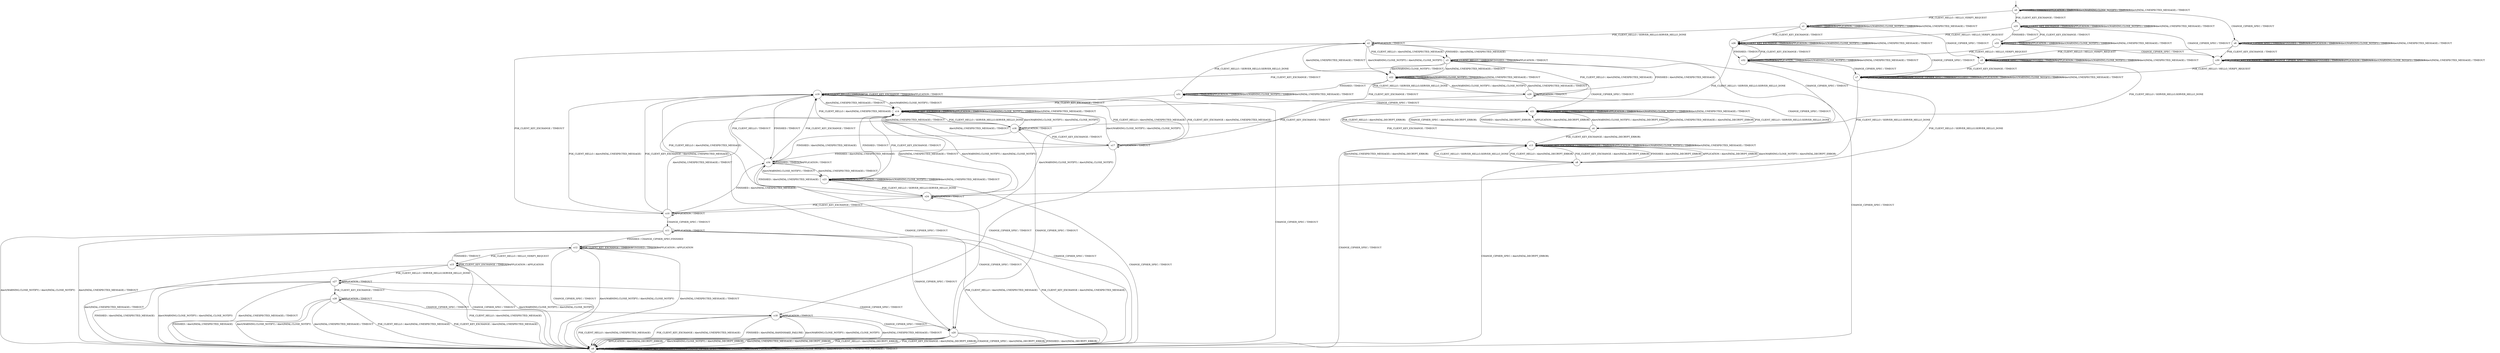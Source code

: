 digraph g {

	s0 [shape="circle" label="s0"];
	s1 [shape="circle" label="s1"];
	s2 [shape="circle" label="s2"];
	s3 [shape="circle" label="s3"];
	s4 [shape="circle" label="s4"];
	s5 [shape="circle" label="s5"];
	s6 [shape="circle" label="s6"];
	s7 [shape="circle" label="s7"];
	s8 [shape="circle" label="s8"];
	s9 [shape="circle" label="s9"];
	s10 [shape="circle" label="s10"];
	s11 [shape="circle" label="s11"];
	s12 [shape="circle" label="s12"];
	s13 [shape="circle" label="s13"];
	s14 [shape="circle" label="s14"];
	s15 [shape="circle" label="s15"];
	s16 [shape="circle" label="s16"];
	s17 [shape="circle" label="s17"];
	s18 [shape="circle" label="s18"];
	s19 [shape="circle" label="s19"];
	s20 [shape="circle" label="s20"];
	s21 [shape="circle" label="s21"];
	s22 [shape="circle" label="s22"];
	s23 [shape="circle" label="s23"];
	s24 [shape="circle" label="s24"];
	s25 [shape="circle" label="s25"];
	s26 [shape="circle" label="s26"];
	s27 [shape="circle" label="s27"];
	s28 [shape="circle" label="s28"];
	s29 [shape="circle" label="s29"];
	s30 [shape="circle" label="s30"];
	s31 [shape="circle" label="s31"];
	s32 [shape="circle" label="s32"];
	s33 [shape="circle" label="s33"];
	s34 [shape="circle" label="s34"];
	s0 -> s1 [label="PSK_CLIENT_HELLO / HELLO_VERIFY_REQUEST"];
	s0 -> s25 [label="PSK_CLIENT_KEY_EXCHANGE / TIMEOUT"];
	s0 -> s6 [label="CHANGE_CIPHER_SPEC / TIMEOUT"];
	s0 -> s0 [label="FINISHED / TIMEOUT"];
	s0 -> s0 [label="APPLICATION / TIMEOUT"];
	s0 -> s0 [label="Alert(WARNING,CLOSE_NOTIFY) / TIMEOUT"];
	s0 -> s0 [label="Alert(FATAL,UNEXPECTED_MESSAGE) / TIMEOUT"];
	s1 -> s2 [label="PSK_CLIENT_HELLO / SERVER_HELLO,SERVER_HELLO_DONE"];
	s1 -> s26 [label="PSK_CLIENT_KEY_EXCHANGE / TIMEOUT"];
	s1 -> s5 [label="CHANGE_CIPHER_SPEC / TIMEOUT"];
	s1 -> s1 [label="FINISHED / TIMEOUT"];
	s1 -> s1 [label="APPLICATION / TIMEOUT"];
	s1 -> s1 [label="Alert(WARNING,CLOSE_NOTIFY) / TIMEOUT"];
	s1 -> s1 [label="Alert(FATAL,UNEXPECTED_MESSAGE) / TIMEOUT"];
	s2 -> s3 [label="PSK_CLIENT_HELLO / Alert(FATAL,UNEXPECTED_MESSAGE)"];
	s2 -> s10 [label="PSK_CLIENT_KEY_EXCHANGE / TIMEOUT"];
	s2 -> s4 [label="CHANGE_CIPHER_SPEC / TIMEOUT"];
	s2 -> s3 [label="FINISHED / Alert(FATAL,UNEXPECTED_MESSAGE)"];
	s2 -> s2 [label="APPLICATION / TIMEOUT"];
	s2 -> s22 [label="Alert(WARNING,CLOSE_NOTIFY) / Alert(FATAL,CLOSE_NOTIFY)"];
	s2 -> s22 [label="Alert(FATAL,UNEXPECTED_MESSAGE) / TIMEOUT"];
	s3 -> s3 [label="PSK_CLIENT_HELLO / TIMEOUT"];
	s3 -> s19 [label="PSK_CLIENT_KEY_EXCHANGE / TIMEOUT"];
	s3 -> s9 [label="CHANGE_CIPHER_SPEC / TIMEOUT"];
	s3 -> s3 [label="FINISHED / TIMEOUT"];
	s3 -> s3 [label="APPLICATION / TIMEOUT"];
	s3 -> s22 [label="Alert(WARNING,CLOSE_NOTIFY) / TIMEOUT"];
	s3 -> s22 [label="Alert(FATAL,UNEXPECTED_MESSAGE) / TIMEOUT"];
	s4 -> s21 [label="PSK_CLIENT_HELLO / Alert(FATAL,DECRYPT_ERROR)"];
	s4 -> s13 [label="PSK_CLIENT_KEY_EXCHANGE / Alert(FATAL,DECRYPT_ERROR)"];
	s4 -> s21 [label="CHANGE_CIPHER_SPEC / Alert(FATAL,DECRYPT_ERROR)"];
	s4 -> s21 [label="FINISHED / Alert(FATAL,DECRYPT_ERROR)"];
	s4 -> s21 [label="APPLICATION / Alert(FATAL,DECRYPT_ERROR)"];
	s4 -> s21 [label="Alert(WARNING,CLOSE_NOTIFY) / Alert(FATAL,DECRYPT_ERROR)"];
	s4 -> s21 [label="Alert(FATAL,UNEXPECTED_MESSAGE) / Alert(FATAL,DECRYPT_ERROR)"];
	s5 -> s4 [label="PSK_CLIENT_HELLO / SERVER_HELLO,SERVER_HELLO_DONE"];
	s5 -> s7 [label="PSK_CLIENT_KEY_EXCHANGE / TIMEOUT"];
	s5 -> s5 [label="CHANGE_CIPHER_SPEC / TIMEOUT"];
	s5 -> s5 [label="FINISHED / TIMEOUT"];
	s5 -> s5 [label="APPLICATION / TIMEOUT"];
	s5 -> s5 [label="Alert(WARNING,CLOSE_NOTIFY) / TIMEOUT"];
	s5 -> s5 [label="Alert(FATAL,UNEXPECTED_MESSAGE) / TIMEOUT"];
	s6 -> s5 [label="PSK_CLIENT_HELLO / HELLO_VERIFY_REQUEST"];
	s6 -> s30 [label="PSK_CLIENT_KEY_EXCHANGE / TIMEOUT"];
	s6 -> s6 [label="CHANGE_CIPHER_SPEC / TIMEOUT"];
	s6 -> s6 [label="FINISHED / TIMEOUT"];
	s6 -> s6 [label="APPLICATION / TIMEOUT"];
	s6 -> s6 [label="Alert(WARNING,CLOSE_NOTIFY) / TIMEOUT"];
	s6 -> s6 [label="Alert(FATAL,UNEXPECTED_MESSAGE) / TIMEOUT"];
	s7 -> s8 [label="PSK_CLIENT_HELLO / SERVER_HELLO,SERVER_HELLO_DONE"];
	s7 -> s7 [label="PSK_CLIENT_KEY_EXCHANGE / TIMEOUT"];
	s7 -> s7 [label="CHANGE_CIPHER_SPEC / TIMEOUT"];
	s7 -> s7 [label="FINISHED / TIMEOUT"];
	s7 -> s7 [label="APPLICATION / TIMEOUT"];
	s7 -> s7 [label="Alert(WARNING,CLOSE_NOTIFY) / TIMEOUT"];
	s7 -> s7 [label="Alert(FATAL,UNEXPECTED_MESSAGE) / TIMEOUT"];
	s8 -> s13 [label="PSK_CLIENT_HELLO / Alert(FATAL,DECRYPT_ERROR)"];
	s8 -> s13 [label="PSK_CLIENT_KEY_EXCHANGE / Alert(FATAL,DECRYPT_ERROR)"];
	s8 -> s9 [label="CHANGE_CIPHER_SPEC / Alert(FATAL,DECRYPT_ERROR)"];
	s8 -> s13 [label="FINISHED / Alert(FATAL,DECRYPT_ERROR)"];
	s8 -> s13 [label="APPLICATION / Alert(FATAL,DECRYPT_ERROR)"];
	s8 -> s13 [label="Alert(WARNING,CLOSE_NOTIFY) / Alert(FATAL,DECRYPT_ERROR)"];
	s8 -> s13 [label="Alert(FATAL,UNEXPECTED_MESSAGE) / Alert(FATAL,DECRYPT_ERROR)"];
	s9 -> s9 [label="PSK_CLIENT_HELLO / TIMEOUT"];
	s9 -> s9 [label="PSK_CLIENT_KEY_EXCHANGE / TIMEOUT"];
	s9 -> s9 [label="CHANGE_CIPHER_SPEC / TIMEOUT"];
	s9 -> s9 [label="FINISHED / TIMEOUT"];
	s9 -> s9 [label="APPLICATION / TIMEOUT"];
	s9 -> s9 [label="Alert(WARNING,CLOSE_NOTIFY) / TIMEOUT"];
	s9 -> s9 [label="Alert(FATAL,UNEXPECTED_MESSAGE) / TIMEOUT"];
	s10 -> s19 [label="PSK_CLIENT_HELLO / Alert(FATAL,UNEXPECTED_MESSAGE)"];
	s10 -> s19 [label="PSK_CLIENT_KEY_EXCHANGE / Alert(FATAL,UNEXPECTED_MESSAGE)"];
	s10 -> s11 [label="CHANGE_CIPHER_SPEC / TIMEOUT"];
	s10 -> s34 [label="FINISHED / Alert(FATAL,UNEXPECTED_MESSAGE)"];
	s10 -> s10 [label="APPLICATION / TIMEOUT"];
	s10 -> s14 [label="Alert(WARNING,CLOSE_NOTIFY) / Alert(FATAL,CLOSE_NOTIFY)"];
	s10 -> s14 [label="Alert(FATAL,UNEXPECTED_MESSAGE) / TIMEOUT"];
	s11 -> s9 [label="PSK_CLIENT_HELLO / Alert(FATAL,UNEXPECTED_MESSAGE)"];
	s11 -> s9 [label="PSK_CLIENT_KEY_EXCHANGE / Alert(FATAL,UNEXPECTED_MESSAGE)"];
	s11 -> s20 [label="CHANGE_CIPHER_SPEC / TIMEOUT"];
	s11 -> s12 [label="FINISHED / CHANGE_CIPHER_SPEC,FINISHED"];
	s11 -> s11 [label="APPLICATION / TIMEOUT"];
	s11 -> s9 [label="Alert(WARNING,CLOSE_NOTIFY) / Alert(FATAL,CLOSE_NOTIFY)"];
	s11 -> s9 [label="Alert(FATAL,UNEXPECTED_MESSAGE) / TIMEOUT"];
	s12 -> s15 [label="PSK_CLIENT_HELLO / HELLO_VERIFY_REQUEST"];
	s12 -> s12 [label="PSK_CLIENT_KEY_EXCHANGE / TIMEOUT"];
	s12 -> s9 [label="CHANGE_CIPHER_SPEC / TIMEOUT"];
	s12 -> s12 [label="FINISHED / TIMEOUT"];
	s12 -> s12 [label="APPLICATION / APPLICATION"];
	s12 -> s9 [label="Alert(WARNING,CLOSE_NOTIFY) / Alert(FATAL,CLOSE_NOTIFY)"];
	s12 -> s9 [label="Alert(FATAL,UNEXPECTED_MESSAGE) / TIMEOUT"];
	s13 -> s8 [label="PSK_CLIENT_HELLO / SERVER_HELLO,SERVER_HELLO_DONE"];
	s13 -> s13 [label="PSK_CLIENT_KEY_EXCHANGE / TIMEOUT"];
	s13 -> s9 [label="CHANGE_CIPHER_SPEC / TIMEOUT"];
	s13 -> s13 [label="FINISHED / TIMEOUT"];
	s13 -> s13 [label="APPLICATION / TIMEOUT"];
	s13 -> s13 [label="Alert(WARNING,CLOSE_NOTIFY) / TIMEOUT"];
	s13 -> s13 [label="Alert(FATAL,UNEXPECTED_MESSAGE) / TIMEOUT"];
	s14 -> s16 [label="PSK_CLIENT_HELLO / SERVER_HELLO,SERVER_HELLO_DONE"];
	s14 -> s14 [label="PSK_CLIENT_KEY_EXCHANGE / TIMEOUT"];
	s14 -> s9 [label="CHANGE_CIPHER_SPEC / TIMEOUT"];
	s14 -> s23 [label="FINISHED / TIMEOUT"];
	s14 -> s14 [label="APPLICATION / TIMEOUT"];
	s14 -> s14 [label="Alert(WARNING,CLOSE_NOTIFY) / TIMEOUT"];
	s14 -> s14 [label="Alert(FATAL,UNEXPECTED_MESSAGE) / TIMEOUT"];
	s15 -> s27 [label="PSK_CLIENT_HELLO / SERVER_HELLO,SERVER_HELLO_DONE"];
	s15 -> s15 [label="PSK_CLIENT_KEY_EXCHANGE / TIMEOUT"];
	s15 -> s9 [label="CHANGE_CIPHER_SPEC / TIMEOUT"];
	s15 -> s12 [label="FINISHED / TIMEOUT"];
	s15 -> s15 [label="APPLICATION / APPLICATION"];
	s15 -> s9 [label="Alert(WARNING,CLOSE_NOTIFY) / Alert(FATAL,CLOSE_NOTIFY)"];
	s15 -> s9 [label="Alert(FATAL,UNEXPECTED_MESSAGE) / TIMEOUT"];
	s16 -> s19 [label="PSK_CLIENT_HELLO / Alert(FATAL,UNEXPECTED_MESSAGE)"];
	s16 -> s17 [label="PSK_CLIENT_KEY_EXCHANGE / TIMEOUT"];
	s16 -> s20 [label="CHANGE_CIPHER_SPEC / TIMEOUT"];
	s16 -> s34 [label="FINISHED / Alert(FATAL,UNEXPECTED_MESSAGE)"];
	s16 -> s16 [label="APPLICATION / TIMEOUT"];
	s16 -> s14 [label="Alert(WARNING,CLOSE_NOTIFY) / Alert(FATAL,CLOSE_NOTIFY)"];
	s16 -> s14 [label="Alert(FATAL,UNEXPECTED_MESSAGE) / TIMEOUT"];
	s17 -> s19 [label="PSK_CLIENT_HELLO / Alert(FATAL,UNEXPECTED_MESSAGE)"];
	s17 -> s19 [label="PSK_CLIENT_KEY_EXCHANGE / Alert(FATAL,UNEXPECTED_MESSAGE)"];
	s17 -> s18 [label="CHANGE_CIPHER_SPEC / TIMEOUT"];
	s17 -> s34 [label="FINISHED / Alert(FATAL,UNEXPECTED_MESSAGE)"];
	s17 -> s17 [label="APPLICATION / TIMEOUT"];
	s17 -> s14 [label="Alert(WARNING,CLOSE_NOTIFY) / Alert(FATAL,CLOSE_NOTIFY)"];
	s17 -> s14 [label="Alert(FATAL,UNEXPECTED_MESSAGE) / TIMEOUT"];
	s18 -> s9 [label="PSK_CLIENT_HELLO / Alert(FATAL,UNEXPECTED_MESSAGE)"];
	s18 -> s9 [label="PSK_CLIENT_KEY_EXCHANGE / Alert(FATAL,UNEXPECTED_MESSAGE)"];
	s18 -> s20 [label="CHANGE_CIPHER_SPEC / TIMEOUT"];
	s18 -> s9 [label="FINISHED / Alert(FATAL,HANDSHAKE_FAILURE)"];
	s18 -> s18 [label="APPLICATION / TIMEOUT"];
	s18 -> s9 [label="Alert(WARNING,CLOSE_NOTIFY) / Alert(FATAL,CLOSE_NOTIFY)"];
	s18 -> s9 [label="Alert(FATAL,UNEXPECTED_MESSAGE) / TIMEOUT"];
	s19 -> s19 [label="PSK_CLIENT_HELLO / TIMEOUT"];
	s19 -> s19 [label="PSK_CLIENT_KEY_EXCHANGE / TIMEOUT"];
	s19 -> s9 [label="CHANGE_CIPHER_SPEC / TIMEOUT"];
	s19 -> s34 [label="FINISHED / TIMEOUT"];
	s19 -> s19 [label="APPLICATION / TIMEOUT"];
	s19 -> s14 [label="Alert(WARNING,CLOSE_NOTIFY) / TIMEOUT"];
	s19 -> s14 [label="Alert(FATAL,UNEXPECTED_MESSAGE) / TIMEOUT"];
	s20 -> s9 [label="PSK_CLIENT_HELLO / Alert(FATAL,DECRYPT_ERROR)"];
	s20 -> s9 [label="PSK_CLIENT_KEY_EXCHANGE / Alert(FATAL,DECRYPT_ERROR)"];
	s20 -> s9 [label="CHANGE_CIPHER_SPEC / Alert(FATAL,DECRYPT_ERROR)"];
	s20 -> s9 [label="FINISHED / Alert(FATAL,DECRYPT_ERROR)"];
	s20 -> s9 [label="APPLICATION / Alert(FATAL,DECRYPT_ERROR)"];
	s20 -> s9 [label="Alert(WARNING,CLOSE_NOTIFY) / Alert(FATAL,DECRYPT_ERROR)"];
	s20 -> s9 [label="Alert(FATAL,UNEXPECTED_MESSAGE) / Alert(FATAL,DECRYPT_ERROR)"];
	s21 -> s4 [label="PSK_CLIENT_HELLO / SERVER_HELLO,SERVER_HELLO_DONE"];
	s21 -> s13 [label="PSK_CLIENT_KEY_EXCHANGE / TIMEOUT"];
	s21 -> s21 [label="CHANGE_CIPHER_SPEC / TIMEOUT"];
	s21 -> s21 [label="FINISHED / TIMEOUT"];
	s21 -> s21 [label="APPLICATION / TIMEOUT"];
	s21 -> s21 [label="Alert(WARNING,CLOSE_NOTIFY) / TIMEOUT"];
	s21 -> s21 [label="Alert(FATAL,UNEXPECTED_MESSAGE) / TIMEOUT"];
	s22 -> s29 [label="PSK_CLIENT_HELLO / SERVER_HELLO,SERVER_HELLO_DONE"];
	s22 -> s14 [label="PSK_CLIENT_KEY_EXCHANGE / TIMEOUT"];
	s22 -> s21 [label="CHANGE_CIPHER_SPEC / TIMEOUT"];
	s22 -> s31 [label="FINISHED / TIMEOUT"];
	s22 -> s22 [label="APPLICATION / TIMEOUT"];
	s22 -> s22 [label="Alert(WARNING,CLOSE_NOTIFY) / TIMEOUT"];
	s22 -> s22 [label="Alert(FATAL,UNEXPECTED_MESSAGE) / TIMEOUT"];
	s23 -> s24 [label="PSK_CLIENT_HELLO / SERVER_HELLO,SERVER_HELLO_DONE"];
	s23 -> s14 [label="PSK_CLIENT_KEY_EXCHANGE / TIMEOUT"];
	s23 -> s9 [label="CHANGE_CIPHER_SPEC / TIMEOUT"];
	s23 -> s23 [label="FINISHED / TIMEOUT"];
	s23 -> s23 [label="APPLICATION / TIMEOUT"];
	s23 -> s23 [label="Alert(WARNING,CLOSE_NOTIFY) / TIMEOUT"];
	s23 -> s23 [label="Alert(FATAL,UNEXPECTED_MESSAGE) / TIMEOUT"];
	s24 -> s19 [label="PSK_CLIENT_HELLO / Alert(FATAL,UNEXPECTED_MESSAGE)"];
	s24 -> s10 [label="PSK_CLIENT_KEY_EXCHANGE / TIMEOUT"];
	s24 -> s20 [label="CHANGE_CIPHER_SPEC / TIMEOUT"];
	s24 -> s34 [label="FINISHED / Alert(FATAL,UNEXPECTED_MESSAGE)"];
	s24 -> s24 [label="APPLICATION / TIMEOUT"];
	s24 -> s14 [label="Alert(WARNING,CLOSE_NOTIFY) / Alert(FATAL,CLOSE_NOTIFY)"];
	s24 -> s14 [label="Alert(FATAL,UNEXPECTED_MESSAGE) / TIMEOUT"];
	s25 -> s26 [label="PSK_CLIENT_HELLO / HELLO_VERIFY_REQUEST"];
	s25 -> s25 [label="PSK_CLIENT_KEY_EXCHANGE / TIMEOUT"];
	s25 -> s30 [label="CHANGE_CIPHER_SPEC / TIMEOUT"];
	s25 -> s33 [label="FINISHED / TIMEOUT"];
	s25 -> s25 [label="APPLICATION / TIMEOUT"];
	s25 -> s25 [label="Alert(WARNING,CLOSE_NOTIFY) / TIMEOUT"];
	s25 -> s25 [label="Alert(FATAL,UNEXPECTED_MESSAGE) / TIMEOUT"];
	s26 -> s16 [label="PSK_CLIENT_HELLO / SERVER_HELLO,SERVER_HELLO_DONE"];
	s26 -> s26 [label="PSK_CLIENT_KEY_EXCHANGE / TIMEOUT"];
	s26 -> s7 [label="CHANGE_CIPHER_SPEC / TIMEOUT"];
	s26 -> s32 [label="FINISHED / TIMEOUT"];
	s26 -> s26 [label="APPLICATION / TIMEOUT"];
	s26 -> s26 [label="Alert(WARNING,CLOSE_NOTIFY) / TIMEOUT"];
	s26 -> s26 [label="Alert(FATAL,UNEXPECTED_MESSAGE) / TIMEOUT"];
	s27 -> s9 [label="PSK_CLIENT_HELLO / Alert(FATAL,UNEXPECTED_MESSAGE)"];
	s27 -> s28 [label="PSK_CLIENT_KEY_EXCHANGE / TIMEOUT"];
	s27 -> s20 [label="CHANGE_CIPHER_SPEC / TIMEOUT"];
	s27 -> s9 [label="FINISHED / Alert(FATAL,UNEXPECTED_MESSAGE)"];
	s27 -> s27 [label="APPLICATION / TIMEOUT"];
	s27 -> s9 [label="Alert(WARNING,CLOSE_NOTIFY) / Alert(FATAL,CLOSE_NOTIFY)"];
	s27 -> s9 [label="Alert(FATAL,UNEXPECTED_MESSAGE) / TIMEOUT"];
	s28 -> s9 [label="PSK_CLIENT_HELLO / Alert(FATAL,UNEXPECTED_MESSAGE)"];
	s28 -> s9 [label="PSK_CLIENT_KEY_EXCHANGE / Alert(FATAL,UNEXPECTED_MESSAGE)"];
	s28 -> s18 [label="CHANGE_CIPHER_SPEC / TIMEOUT"];
	s28 -> s9 [label="FINISHED / Alert(FATAL,UNEXPECTED_MESSAGE)"];
	s28 -> s28 [label="APPLICATION / TIMEOUT"];
	s28 -> s9 [label="Alert(WARNING,CLOSE_NOTIFY) / Alert(FATAL,CLOSE_NOTIFY)"];
	s28 -> s9 [label="Alert(FATAL,UNEXPECTED_MESSAGE) / TIMEOUT"];
	s29 -> s3 [label="PSK_CLIENT_HELLO / Alert(FATAL,UNEXPECTED_MESSAGE)"];
	s29 -> s17 [label="PSK_CLIENT_KEY_EXCHANGE / TIMEOUT"];
	s29 -> s4 [label="CHANGE_CIPHER_SPEC / TIMEOUT"];
	s29 -> s3 [label="FINISHED / Alert(FATAL,UNEXPECTED_MESSAGE)"];
	s29 -> s29 [label="APPLICATION / TIMEOUT"];
	s29 -> s22 [label="Alert(WARNING,CLOSE_NOTIFY) / Alert(FATAL,CLOSE_NOTIFY)"];
	s29 -> s22 [label="Alert(FATAL,UNEXPECTED_MESSAGE) / TIMEOUT"];
	s30 -> s7 [label="PSK_CLIENT_HELLO / HELLO_VERIFY_REQUEST"];
	s30 -> s30 [label="PSK_CLIENT_KEY_EXCHANGE / TIMEOUT"];
	s30 -> s30 [label="CHANGE_CIPHER_SPEC / TIMEOUT"];
	s30 -> s30 [label="FINISHED / TIMEOUT"];
	s30 -> s30 [label="APPLICATION / TIMEOUT"];
	s30 -> s30 [label="Alert(WARNING,CLOSE_NOTIFY) / TIMEOUT"];
	s30 -> s30 [label="Alert(FATAL,UNEXPECTED_MESSAGE) / TIMEOUT"];
	s31 -> s2 [label="PSK_CLIENT_HELLO / SERVER_HELLO,SERVER_HELLO_DONE"];
	s31 -> s14 [label="PSK_CLIENT_KEY_EXCHANGE / TIMEOUT"];
	s31 -> s21 [label="CHANGE_CIPHER_SPEC / TIMEOUT"];
	s31 -> s31 [label="FINISHED / TIMEOUT"];
	s31 -> s31 [label="APPLICATION / TIMEOUT"];
	s31 -> s31 [label="Alert(WARNING,CLOSE_NOTIFY) / TIMEOUT"];
	s31 -> s31 [label="Alert(FATAL,UNEXPECTED_MESSAGE) / TIMEOUT"];
	s32 -> s24 [label="PSK_CLIENT_HELLO / SERVER_HELLO,SERVER_HELLO_DONE"];
	s32 -> s26 [label="PSK_CLIENT_KEY_EXCHANGE / TIMEOUT"];
	s32 -> s7 [label="CHANGE_CIPHER_SPEC / TIMEOUT"];
	s32 -> s32 [label="FINISHED / TIMEOUT"];
	s32 -> s32 [label="APPLICATION / TIMEOUT"];
	s32 -> s32 [label="Alert(WARNING,CLOSE_NOTIFY) / TIMEOUT"];
	s32 -> s32 [label="Alert(FATAL,UNEXPECTED_MESSAGE) / TIMEOUT"];
	s33 -> s32 [label="PSK_CLIENT_HELLO / HELLO_VERIFY_REQUEST"];
	s33 -> s25 [label="PSK_CLIENT_KEY_EXCHANGE / TIMEOUT"];
	s33 -> s30 [label="CHANGE_CIPHER_SPEC / TIMEOUT"];
	s33 -> s33 [label="FINISHED / TIMEOUT"];
	s33 -> s33 [label="APPLICATION / TIMEOUT"];
	s33 -> s33 [label="Alert(WARNING,CLOSE_NOTIFY) / TIMEOUT"];
	s33 -> s33 [label="Alert(FATAL,UNEXPECTED_MESSAGE) / TIMEOUT"];
	s34 -> s19 [label="PSK_CLIENT_HELLO / TIMEOUT"];
	s34 -> s19 [label="PSK_CLIENT_KEY_EXCHANGE / TIMEOUT"];
	s34 -> s9 [label="CHANGE_CIPHER_SPEC / TIMEOUT"];
	s34 -> s34 [label="FINISHED / TIMEOUT"];
	s34 -> s34 [label="APPLICATION / TIMEOUT"];
	s34 -> s23 [label="Alert(WARNING,CLOSE_NOTIFY) / TIMEOUT"];
	s34 -> s23 [label="Alert(FATAL,UNEXPECTED_MESSAGE) / TIMEOUT"];

__start0 [label="" shape="none" width="0" height="0"];
__start0 -> s0;

}

